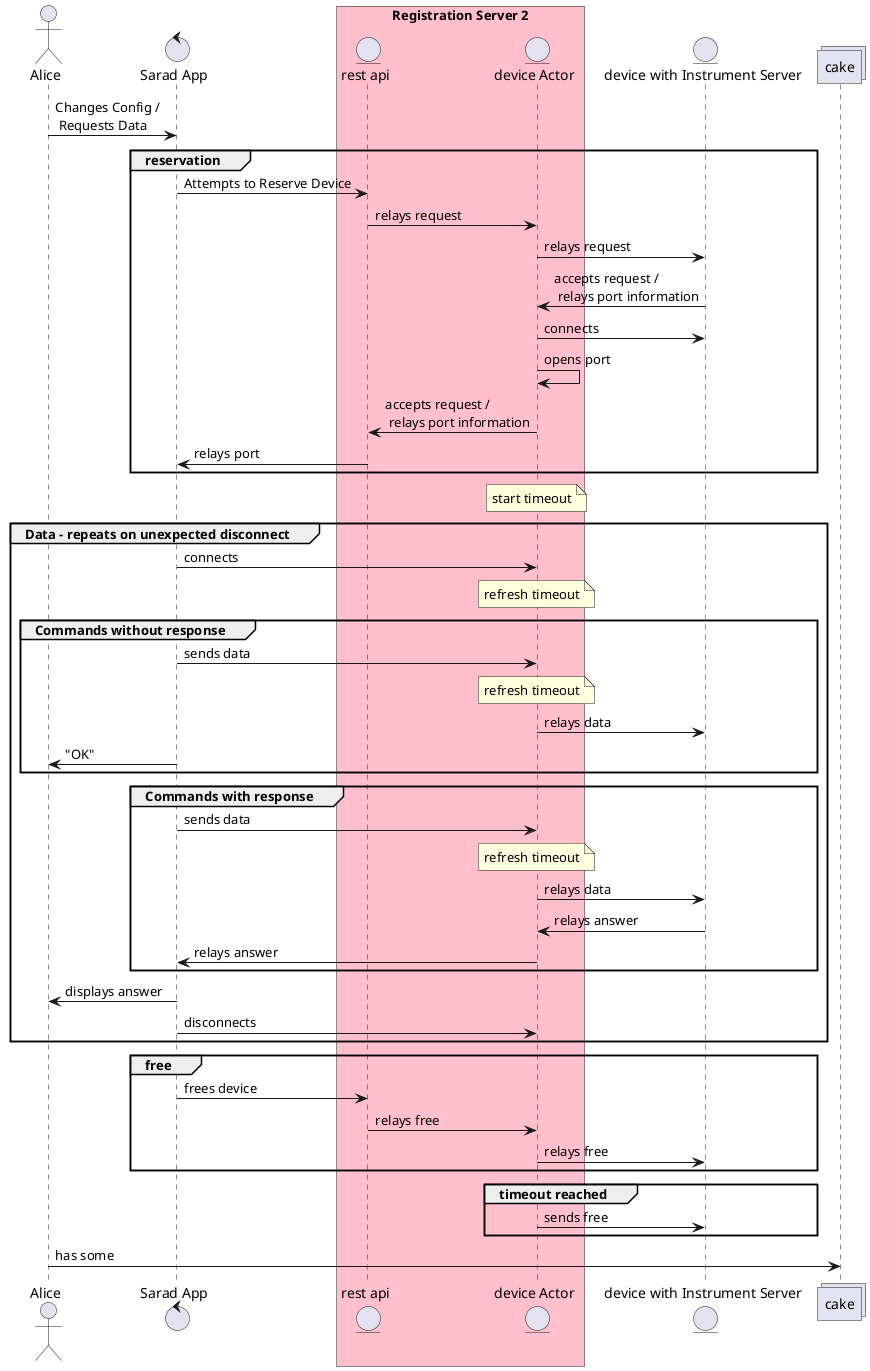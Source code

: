 @startuml
actor "Alice" as user
control "Sarad App" as app
box "Registration Server 2" #pink
	entity "rest api" as api
	entity "device Actor" as deviceactor
end box
entity "device with Instrument Server" as device
user->app:Changes Config /\n Requests Data

group reservation
	app->api:Attempts to Reserve Device
	api->deviceactor:relays request
	deviceactor->device:relays request
	device->deviceactor:accepts request /\n relays port information
	deviceactor->device:connects
	deviceactor->deviceactor:opens port
	deviceactor->api:accepts request /\n relays port information
	api->app:relays port
end
note over deviceactor: start timeout
group Data - repeats on unexpected disconnect
	app->deviceactor:connects
	note over deviceactor: refresh timeout
	group Commands without response
		app->deviceactor:sends data
		note over deviceactor: refresh timeout
		deviceactor->device:relays data
		app->user:"OK"
	end
	group Commands with response
		app->deviceactor:sends data
		note over deviceactor: refresh timeout
		deviceactor->device:relays data
		device->deviceactor:relays answer
		deviceactor->app:relays answer
	end
	app->user:displays answer
	app->deviceactor:disconnects
end
group free
	app->api:frees device
	api->deviceactor:relays free
	deviceactor->device:relays free
end
group timeout reached
	deviceactor->device:sends free
end
collections cake
user->cake:has some
@enduml
